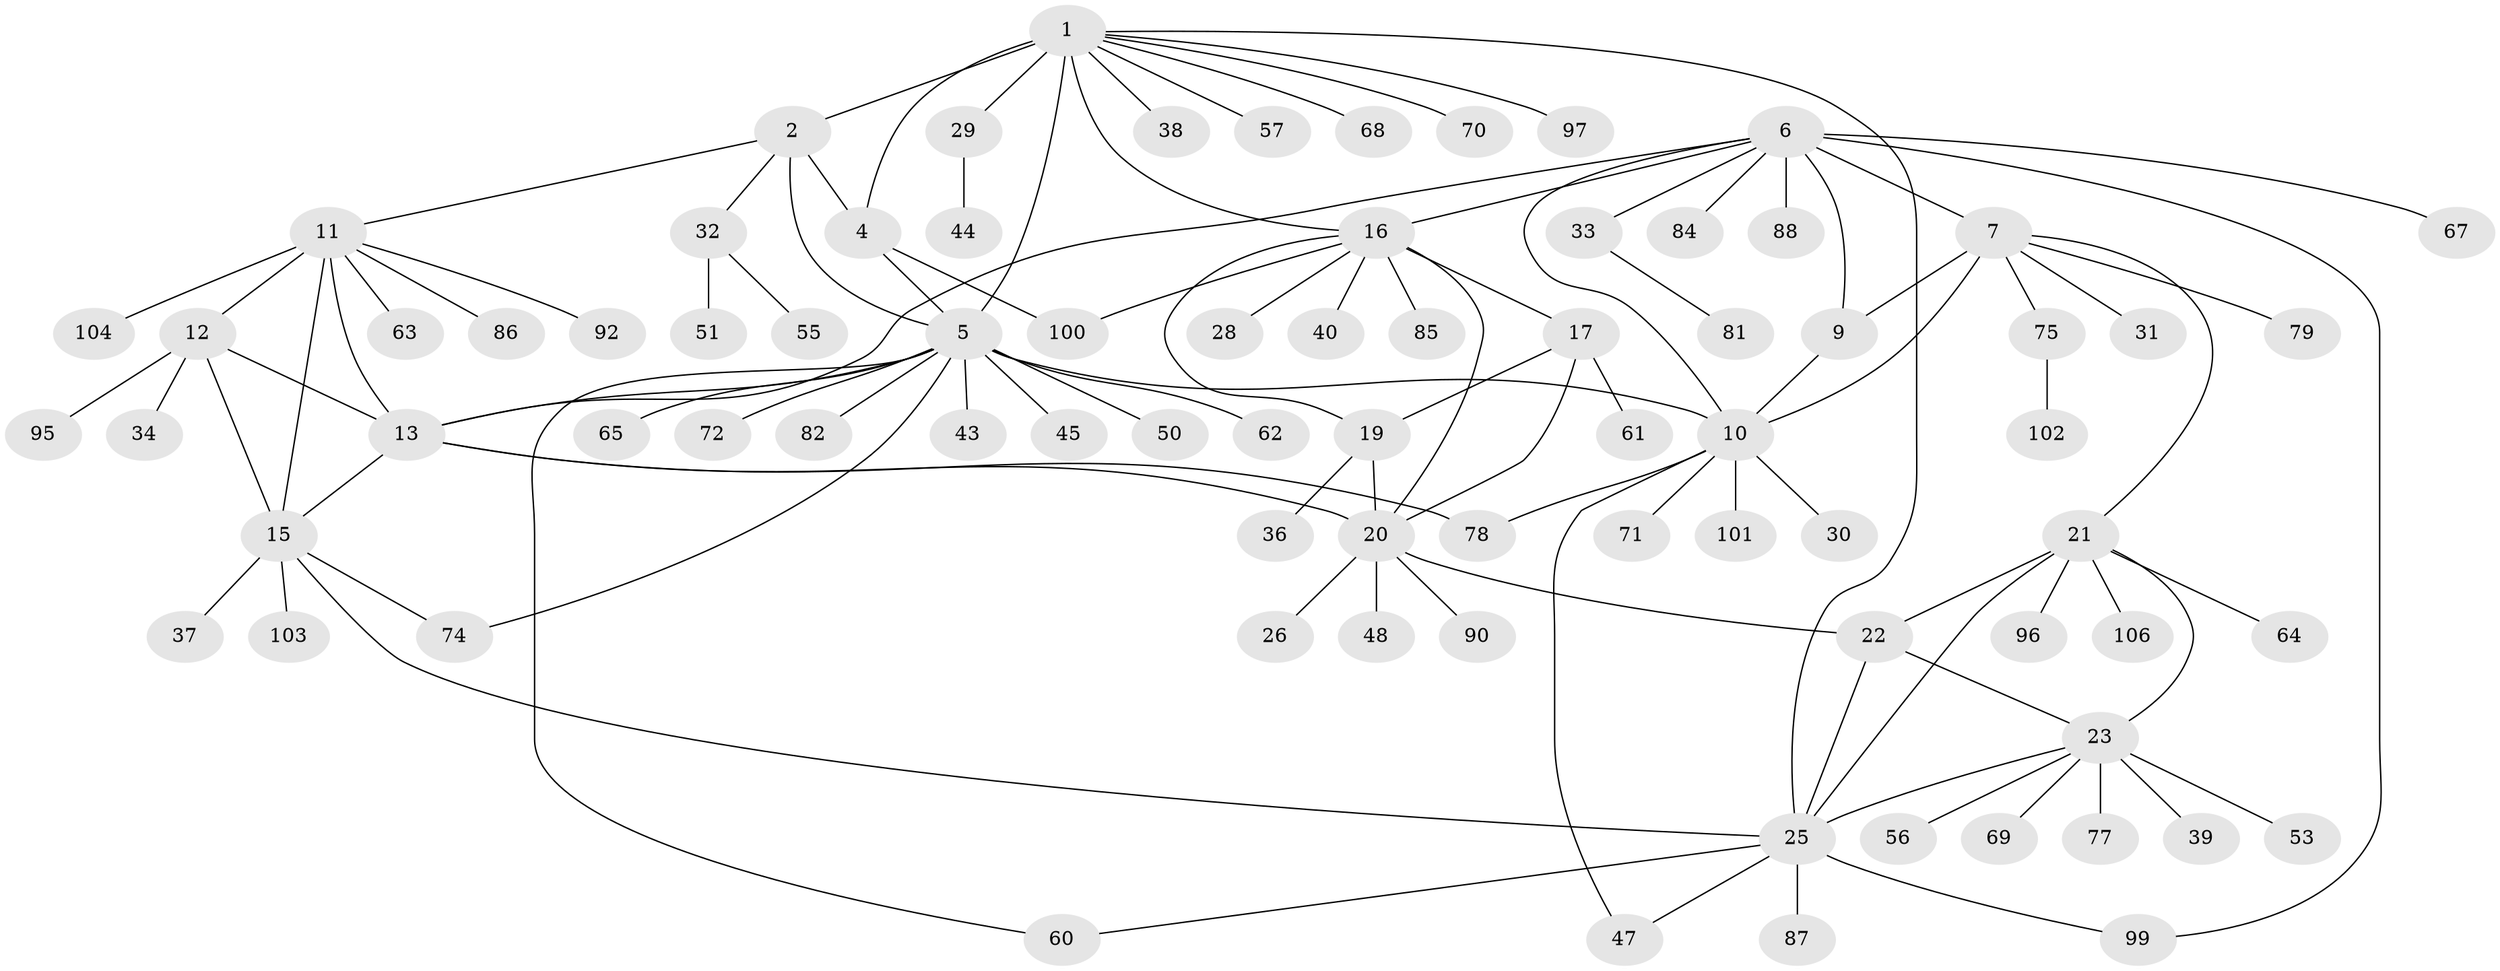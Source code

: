 // Generated by graph-tools (version 1.1) at 2025/52/02/27/25 19:52:18]
// undirected, 80 vertices, 107 edges
graph export_dot {
graph [start="1"]
  node [color=gray90,style=filled];
  1 [super="+3"];
  2;
  4 [super="+52"];
  5 [super="+58"];
  6 [super="+46"];
  7 [super="+8"];
  9;
  10 [super="+49"];
  11 [super="+14"];
  12 [super="+73"];
  13 [super="+54"];
  15 [super="+27"];
  16 [super="+18"];
  17 [super="+35"];
  19 [super="+41"];
  20 [super="+83"];
  21 [super="+24"];
  22;
  23 [super="+59"];
  25 [super="+89"];
  26;
  28 [super="+66"];
  29;
  30;
  31;
  32 [super="+42"];
  33 [super="+98"];
  34;
  36;
  37;
  38;
  39;
  40;
  43;
  44;
  45;
  47;
  48 [super="+80"];
  50;
  51;
  53;
  55;
  56;
  57;
  60 [super="+93"];
  61;
  62;
  63;
  64 [super="+91"];
  65;
  67;
  68;
  69;
  70;
  71;
  72 [super="+76"];
  74 [super="+105"];
  75;
  77;
  78;
  79;
  81;
  82 [super="+94"];
  84;
  85;
  86;
  87;
  88;
  90;
  92;
  95;
  96;
  97;
  99;
  100;
  101;
  102;
  103;
  104;
  106;
  1 -- 2 [weight=2];
  1 -- 4 [weight=2];
  1 -- 5 [weight=2];
  1 -- 29;
  1 -- 38;
  1 -- 68;
  1 -- 70;
  1 -- 97;
  1 -- 16;
  1 -- 25;
  1 -- 57;
  2 -- 4;
  2 -- 5;
  2 -- 32;
  2 -- 11;
  4 -- 5;
  4 -- 100;
  5 -- 10;
  5 -- 43;
  5 -- 45;
  5 -- 50;
  5 -- 60;
  5 -- 62;
  5 -- 65;
  5 -- 74;
  5 -- 82;
  5 -- 13;
  5 -- 72;
  6 -- 7 [weight=2];
  6 -- 9;
  6 -- 10;
  6 -- 13;
  6 -- 16;
  6 -- 33;
  6 -- 67;
  6 -- 84;
  6 -- 88;
  6 -- 99;
  7 -- 9 [weight=2];
  7 -- 10 [weight=2];
  7 -- 21;
  7 -- 75;
  7 -- 31;
  7 -- 79;
  9 -- 10;
  10 -- 30;
  10 -- 47;
  10 -- 78;
  10 -- 101;
  10 -- 71;
  11 -- 12 [weight=2];
  11 -- 13 [weight=2];
  11 -- 15 [weight=2];
  11 -- 86;
  11 -- 104;
  11 -- 92;
  11 -- 63;
  12 -- 13;
  12 -- 15;
  12 -- 34;
  12 -- 95;
  13 -- 15;
  13 -- 20;
  13 -- 78;
  15 -- 25;
  15 -- 37;
  15 -- 103;
  15 -- 74;
  16 -- 17 [weight=2];
  16 -- 19 [weight=2];
  16 -- 20 [weight=2];
  16 -- 28;
  16 -- 85;
  16 -- 100;
  16 -- 40;
  17 -- 19;
  17 -- 20;
  17 -- 61;
  19 -- 20;
  19 -- 36;
  20 -- 22;
  20 -- 26;
  20 -- 48;
  20 -- 90;
  21 -- 22 [weight=2];
  21 -- 23 [weight=2];
  21 -- 25 [weight=2];
  21 -- 64;
  21 -- 96;
  21 -- 106;
  22 -- 23;
  22 -- 25;
  23 -- 25;
  23 -- 39;
  23 -- 53;
  23 -- 56;
  23 -- 69;
  23 -- 77;
  25 -- 47;
  25 -- 60;
  25 -- 87;
  25 -- 99;
  29 -- 44;
  32 -- 51;
  32 -- 55;
  33 -- 81;
  75 -- 102;
}
